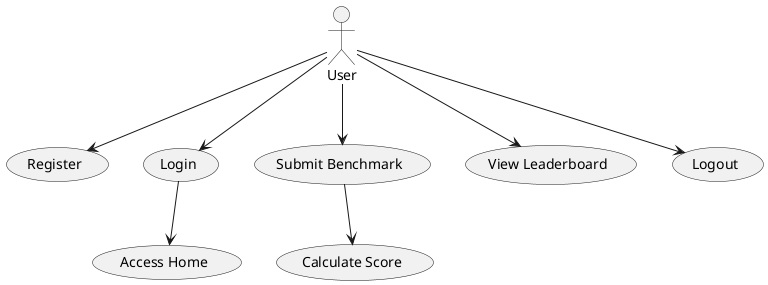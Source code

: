 @startuml
actor User

User --> (Register)
User --> (Login)
User --> (Submit Benchmark)
User --> (View Leaderboard)
User --> (Logout)

(Login) --> (Access Home)
(Submit Benchmark) --> (Calculate Score)
@enduml

